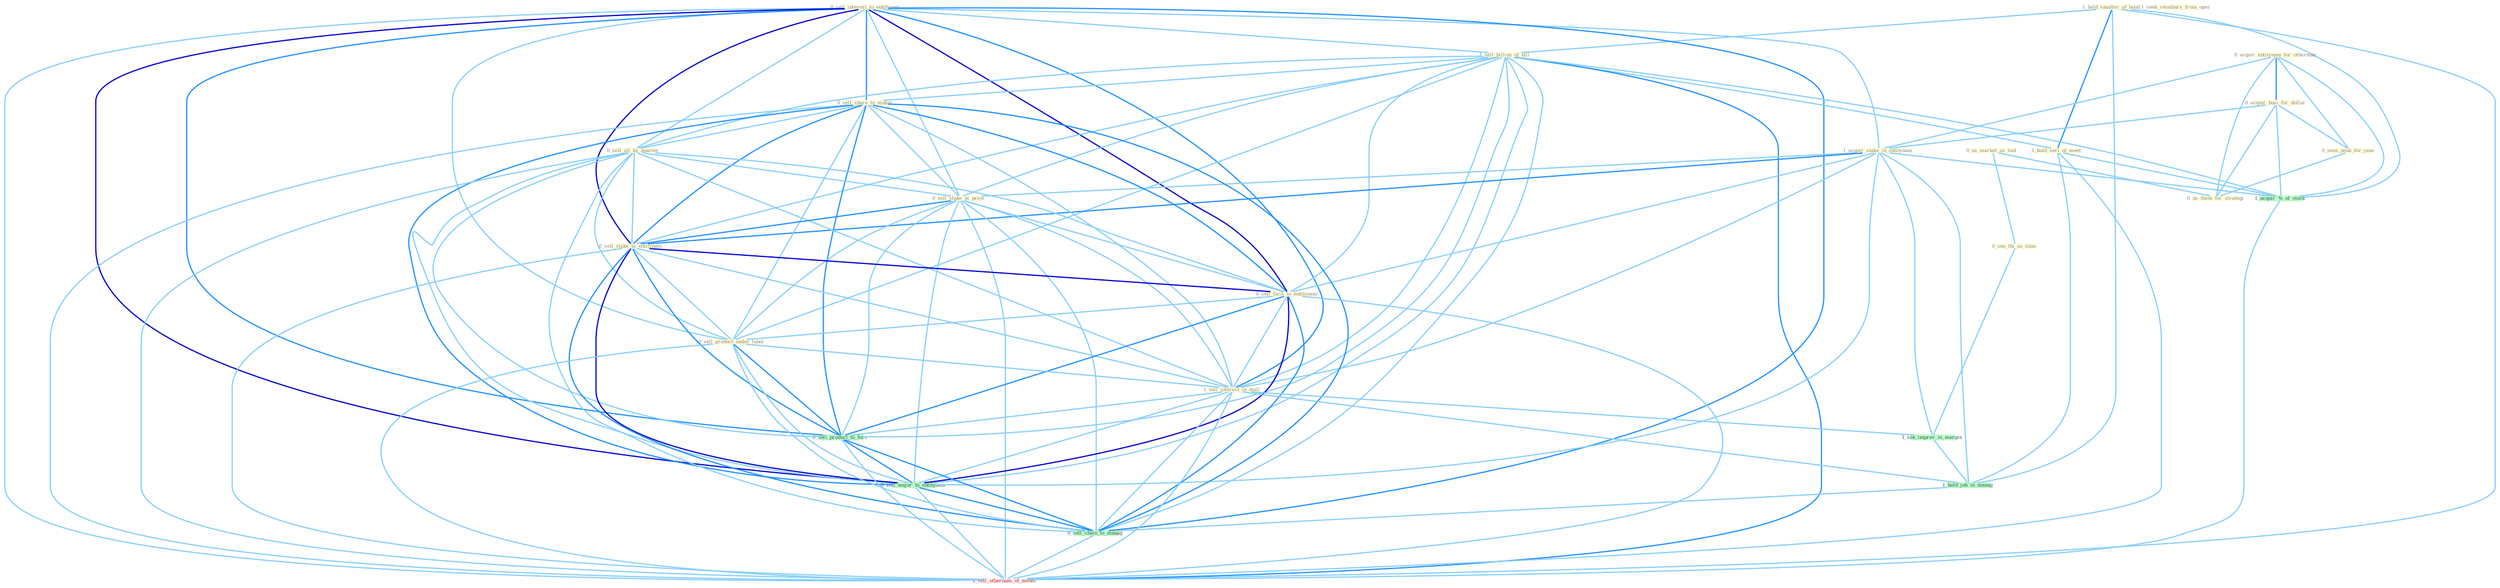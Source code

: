 Graph G{ 
    node
    [shape=polygon,style=filled,width=.5,height=.06,color="#BDFCC9",fixedsize=true,fontsize=4,
    fontcolor="#2f4f4f"];
    {node
    [color="#ffffe0", fontcolor="#8b7d6b"] "1_hold_smatter_of_bond " "0_acquir_entitynam_for_othernum " "0_sell_interest_to_entitynam " "0_acquir_busi_for_dollar " "1_sell_billion_of_bill " "0_us_market_as_tool " "1_acquir_stake_in_entitynam " "0_sell_share_to_maker " "1_hold_seri_of_meet " "0_sell_all_by_quarter " "0_seen_peak_for_year " "0_sell_stake_at_price " "0_see_thi_as_time " "0_sell_stake_to_entitynam " "0_us_them_for_strategi " "1_seek_reimburs_from_oper " "0_sell_facil_to_entitynam " "0_sell_product_under_label " "1_sell_interest_in_mall "}
{node [color="#fff0f5", fontcolor="#b22222"] "1_sell_othernum_of_model "}
edge [color="#B0E2FF"];

	"1_hold_smatter_of_bond " -- "1_sell_billion_of_bill " [w="1", color="#87cefa" ];
	"1_hold_smatter_of_bond " -- "1_hold_seri_of_meet " [w="2", color="#1e90ff" , len=0.8];
	"1_hold_smatter_of_bond " -- "1_acquir_%_of_stock " [w="1", color="#87cefa" ];
	"1_hold_smatter_of_bond " -- "1_hold_job_in_manag " [w="1", color="#87cefa" ];
	"1_hold_smatter_of_bond " -- "1_sell_othernum_of_model " [w="1", color="#87cefa" ];
	"0_acquir_entitynam_for_othernum " -- "0_acquir_busi_for_dollar " [w="2", color="#1e90ff" , len=0.8];
	"0_acquir_entitynam_for_othernum " -- "1_acquir_stake_in_entitynam " [w="1", color="#87cefa" ];
	"0_acquir_entitynam_for_othernum " -- "0_seen_peak_for_year " [w="1", color="#87cefa" ];
	"0_acquir_entitynam_for_othernum " -- "0_us_them_for_strategi " [w="1", color="#87cefa" ];
	"0_acquir_entitynam_for_othernum " -- "1_acquir_%_of_stock " [w="1", color="#87cefa" ];
	"0_sell_interest_to_entitynam " -- "1_sell_billion_of_bill " [w="1", color="#87cefa" ];
	"0_sell_interest_to_entitynam " -- "1_acquir_stake_in_entitynam " [w="1", color="#87cefa" ];
	"0_sell_interest_to_entitynam " -- "0_sell_share_to_maker " [w="2", color="#1e90ff" , len=0.8];
	"0_sell_interest_to_entitynam " -- "0_sell_all_by_quarter " [w="1", color="#87cefa" ];
	"0_sell_interest_to_entitynam " -- "0_sell_stake_at_price " [w="1", color="#87cefa" ];
	"0_sell_interest_to_entitynam " -- "0_sell_stake_to_entitynam " [w="3", color="#0000cd" , len=0.6];
	"0_sell_interest_to_entitynam " -- "0_sell_facil_to_entitynam " [w="3", color="#0000cd" , len=0.6];
	"0_sell_interest_to_entitynam " -- "0_sell_product_under_label " [w="1", color="#87cefa" ];
	"0_sell_interest_to_entitynam " -- "1_sell_interest_in_mall " [w="2", color="#1e90ff" , len=0.8];
	"0_sell_interest_to_entitynam " -- "0_sell_product_to_forc " [w="2", color="#1e90ff" , len=0.8];
	"0_sell_interest_to_entitynam " -- "0_sell_major_to_entitynam " [w="3", color="#0000cd" , len=0.6];
	"0_sell_interest_to_entitynam " -- "0_sell_chain_to_manag " [w="2", color="#1e90ff" , len=0.8];
	"0_sell_interest_to_entitynam " -- "1_sell_othernum_of_model " [w="1", color="#87cefa" ];
	"0_acquir_busi_for_dollar " -- "1_acquir_stake_in_entitynam " [w="1", color="#87cefa" ];
	"0_acquir_busi_for_dollar " -- "0_seen_peak_for_year " [w="1", color="#87cefa" ];
	"0_acquir_busi_for_dollar " -- "0_us_them_for_strategi " [w="1", color="#87cefa" ];
	"0_acquir_busi_for_dollar " -- "1_acquir_%_of_stock " [w="1", color="#87cefa" ];
	"1_sell_billion_of_bill " -- "0_sell_share_to_maker " [w="1", color="#87cefa" ];
	"1_sell_billion_of_bill " -- "1_hold_seri_of_meet " [w="1", color="#87cefa" ];
	"1_sell_billion_of_bill " -- "0_sell_all_by_quarter " [w="1", color="#87cefa" ];
	"1_sell_billion_of_bill " -- "0_sell_stake_at_price " [w="1", color="#87cefa" ];
	"1_sell_billion_of_bill " -- "0_sell_stake_to_entitynam " [w="1", color="#87cefa" ];
	"1_sell_billion_of_bill " -- "0_sell_facil_to_entitynam " [w="1", color="#87cefa" ];
	"1_sell_billion_of_bill " -- "0_sell_product_under_label " [w="1", color="#87cefa" ];
	"1_sell_billion_of_bill " -- "1_sell_interest_in_mall " [w="1", color="#87cefa" ];
	"1_sell_billion_of_bill " -- "1_acquir_%_of_stock " [w="1", color="#87cefa" ];
	"1_sell_billion_of_bill " -- "0_sell_product_to_forc " [w="1", color="#87cefa" ];
	"1_sell_billion_of_bill " -- "0_sell_major_to_entitynam " [w="1", color="#87cefa" ];
	"1_sell_billion_of_bill " -- "0_sell_chain_to_manag " [w="1", color="#87cefa" ];
	"1_sell_billion_of_bill " -- "1_sell_othernum_of_model " [w="2", color="#1e90ff" , len=0.8];
	"0_us_market_as_tool " -- "0_see_thi_as_time " [w="1", color="#87cefa" ];
	"0_us_market_as_tool " -- "0_us_them_for_strategi " [w="1", color="#87cefa" ];
	"1_acquir_stake_in_entitynam " -- "0_sell_stake_at_price " [w="1", color="#87cefa" ];
	"1_acquir_stake_in_entitynam " -- "0_sell_stake_to_entitynam " [w="2", color="#1e90ff" , len=0.8];
	"1_acquir_stake_in_entitynam " -- "0_sell_facil_to_entitynam " [w="1", color="#87cefa" ];
	"1_acquir_stake_in_entitynam " -- "1_sell_interest_in_mall " [w="1", color="#87cefa" ];
	"1_acquir_stake_in_entitynam " -- "1_see_improv_in_margin " [w="1", color="#87cefa" ];
	"1_acquir_stake_in_entitynam " -- "1_acquir_%_of_stock " [w="1", color="#87cefa" ];
	"1_acquir_stake_in_entitynam " -- "1_hold_job_in_manag " [w="1", color="#87cefa" ];
	"1_acquir_stake_in_entitynam " -- "0_sell_major_to_entitynam " [w="1", color="#87cefa" ];
	"0_sell_share_to_maker " -- "0_sell_all_by_quarter " [w="1", color="#87cefa" ];
	"0_sell_share_to_maker " -- "0_sell_stake_at_price " [w="1", color="#87cefa" ];
	"0_sell_share_to_maker " -- "0_sell_stake_to_entitynam " [w="2", color="#1e90ff" , len=0.8];
	"0_sell_share_to_maker " -- "0_sell_facil_to_entitynam " [w="2", color="#1e90ff" , len=0.8];
	"0_sell_share_to_maker " -- "0_sell_product_under_label " [w="1", color="#87cefa" ];
	"0_sell_share_to_maker " -- "1_sell_interest_in_mall " [w="1", color="#87cefa" ];
	"0_sell_share_to_maker " -- "0_sell_product_to_forc " [w="2", color="#1e90ff" , len=0.8];
	"0_sell_share_to_maker " -- "0_sell_major_to_entitynam " [w="2", color="#1e90ff" , len=0.8];
	"0_sell_share_to_maker " -- "0_sell_chain_to_manag " [w="2", color="#1e90ff" , len=0.8];
	"0_sell_share_to_maker " -- "1_sell_othernum_of_model " [w="1", color="#87cefa" ];
	"1_hold_seri_of_meet " -- "1_acquir_%_of_stock " [w="1", color="#87cefa" ];
	"1_hold_seri_of_meet " -- "1_hold_job_in_manag " [w="1", color="#87cefa" ];
	"1_hold_seri_of_meet " -- "1_sell_othernum_of_model " [w="1", color="#87cefa" ];
	"0_sell_all_by_quarter " -- "0_sell_stake_at_price " [w="1", color="#87cefa" ];
	"0_sell_all_by_quarter " -- "0_sell_stake_to_entitynam " [w="1", color="#87cefa" ];
	"0_sell_all_by_quarter " -- "0_sell_facil_to_entitynam " [w="1", color="#87cefa" ];
	"0_sell_all_by_quarter " -- "0_sell_product_under_label " [w="1", color="#87cefa" ];
	"0_sell_all_by_quarter " -- "1_sell_interest_in_mall " [w="1", color="#87cefa" ];
	"0_sell_all_by_quarter " -- "0_sell_product_to_forc " [w="1", color="#87cefa" ];
	"0_sell_all_by_quarter " -- "0_sell_major_to_entitynam " [w="1", color="#87cefa" ];
	"0_sell_all_by_quarter " -- "0_sell_chain_to_manag " [w="1", color="#87cefa" ];
	"0_sell_all_by_quarter " -- "1_sell_othernum_of_model " [w="1", color="#87cefa" ];
	"0_seen_peak_for_year " -- "0_us_them_for_strategi " [w="1", color="#87cefa" ];
	"0_sell_stake_at_price " -- "0_sell_stake_to_entitynam " [w="2", color="#1e90ff" , len=0.8];
	"0_sell_stake_at_price " -- "0_sell_facil_to_entitynam " [w="1", color="#87cefa" ];
	"0_sell_stake_at_price " -- "0_sell_product_under_label " [w="1", color="#87cefa" ];
	"0_sell_stake_at_price " -- "1_sell_interest_in_mall " [w="1", color="#87cefa" ];
	"0_sell_stake_at_price " -- "0_sell_product_to_forc " [w="1", color="#87cefa" ];
	"0_sell_stake_at_price " -- "0_sell_major_to_entitynam " [w="1", color="#87cefa" ];
	"0_sell_stake_at_price " -- "0_sell_chain_to_manag " [w="1", color="#87cefa" ];
	"0_sell_stake_at_price " -- "1_sell_othernum_of_model " [w="1", color="#87cefa" ];
	"0_see_thi_as_time " -- "1_see_improv_in_margin " [w="1", color="#87cefa" ];
	"0_sell_stake_to_entitynam " -- "0_sell_facil_to_entitynam " [w="3", color="#0000cd" , len=0.6];
	"0_sell_stake_to_entitynam " -- "0_sell_product_under_label " [w="1", color="#87cefa" ];
	"0_sell_stake_to_entitynam " -- "1_sell_interest_in_mall " [w="1", color="#87cefa" ];
	"0_sell_stake_to_entitynam " -- "0_sell_product_to_forc " [w="2", color="#1e90ff" , len=0.8];
	"0_sell_stake_to_entitynam " -- "0_sell_major_to_entitynam " [w="3", color="#0000cd" , len=0.6];
	"0_sell_stake_to_entitynam " -- "0_sell_chain_to_manag " [w="2", color="#1e90ff" , len=0.8];
	"0_sell_stake_to_entitynam " -- "1_sell_othernum_of_model " [w="1", color="#87cefa" ];
	"0_sell_facil_to_entitynam " -- "0_sell_product_under_label " [w="1", color="#87cefa" ];
	"0_sell_facil_to_entitynam " -- "1_sell_interest_in_mall " [w="1", color="#87cefa" ];
	"0_sell_facil_to_entitynam " -- "0_sell_product_to_forc " [w="2", color="#1e90ff" , len=0.8];
	"0_sell_facil_to_entitynam " -- "0_sell_major_to_entitynam " [w="3", color="#0000cd" , len=0.6];
	"0_sell_facil_to_entitynam " -- "0_sell_chain_to_manag " [w="2", color="#1e90ff" , len=0.8];
	"0_sell_facil_to_entitynam " -- "1_sell_othernum_of_model " [w="1", color="#87cefa" ];
	"0_sell_product_under_label " -- "1_sell_interest_in_mall " [w="1", color="#87cefa" ];
	"0_sell_product_under_label " -- "0_sell_product_to_forc " [w="2", color="#1e90ff" , len=0.8];
	"0_sell_product_under_label " -- "0_sell_major_to_entitynam " [w="1", color="#87cefa" ];
	"0_sell_product_under_label " -- "0_sell_chain_to_manag " [w="1", color="#87cefa" ];
	"0_sell_product_under_label " -- "1_sell_othernum_of_model " [w="1", color="#87cefa" ];
	"1_sell_interest_in_mall " -- "1_see_improv_in_margin " [w="1", color="#87cefa" ];
	"1_sell_interest_in_mall " -- "1_hold_job_in_manag " [w="1", color="#87cefa" ];
	"1_sell_interest_in_mall " -- "0_sell_product_to_forc " [w="1", color="#87cefa" ];
	"1_sell_interest_in_mall " -- "0_sell_major_to_entitynam " [w="1", color="#87cefa" ];
	"1_sell_interest_in_mall " -- "0_sell_chain_to_manag " [w="1", color="#87cefa" ];
	"1_sell_interest_in_mall " -- "1_sell_othernum_of_model " [w="1", color="#87cefa" ];
	"1_see_improv_in_margin " -- "1_hold_job_in_manag " [w="1", color="#87cefa" ];
	"1_acquir_%_of_stock " -- "1_sell_othernum_of_model " [w="1", color="#87cefa" ];
	"1_hold_job_in_manag " -- "0_sell_chain_to_manag " [w="1", color="#87cefa" ];
	"0_sell_product_to_forc " -- "0_sell_major_to_entitynam " [w="2", color="#1e90ff" , len=0.8];
	"0_sell_product_to_forc " -- "0_sell_chain_to_manag " [w="2", color="#1e90ff" , len=0.8];
	"0_sell_product_to_forc " -- "1_sell_othernum_of_model " [w="1", color="#87cefa" ];
	"0_sell_major_to_entitynam " -- "0_sell_chain_to_manag " [w="2", color="#1e90ff" , len=0.8];
	"0_sell_major_to_entitynam " -- "1_sell_othernum_of_model " [w="1", color="#87cefa" ];
	"0_sell_chain_to_manag " -- "1_sell_othernum_of_model " [w="1", color="#87cefa" ];
}